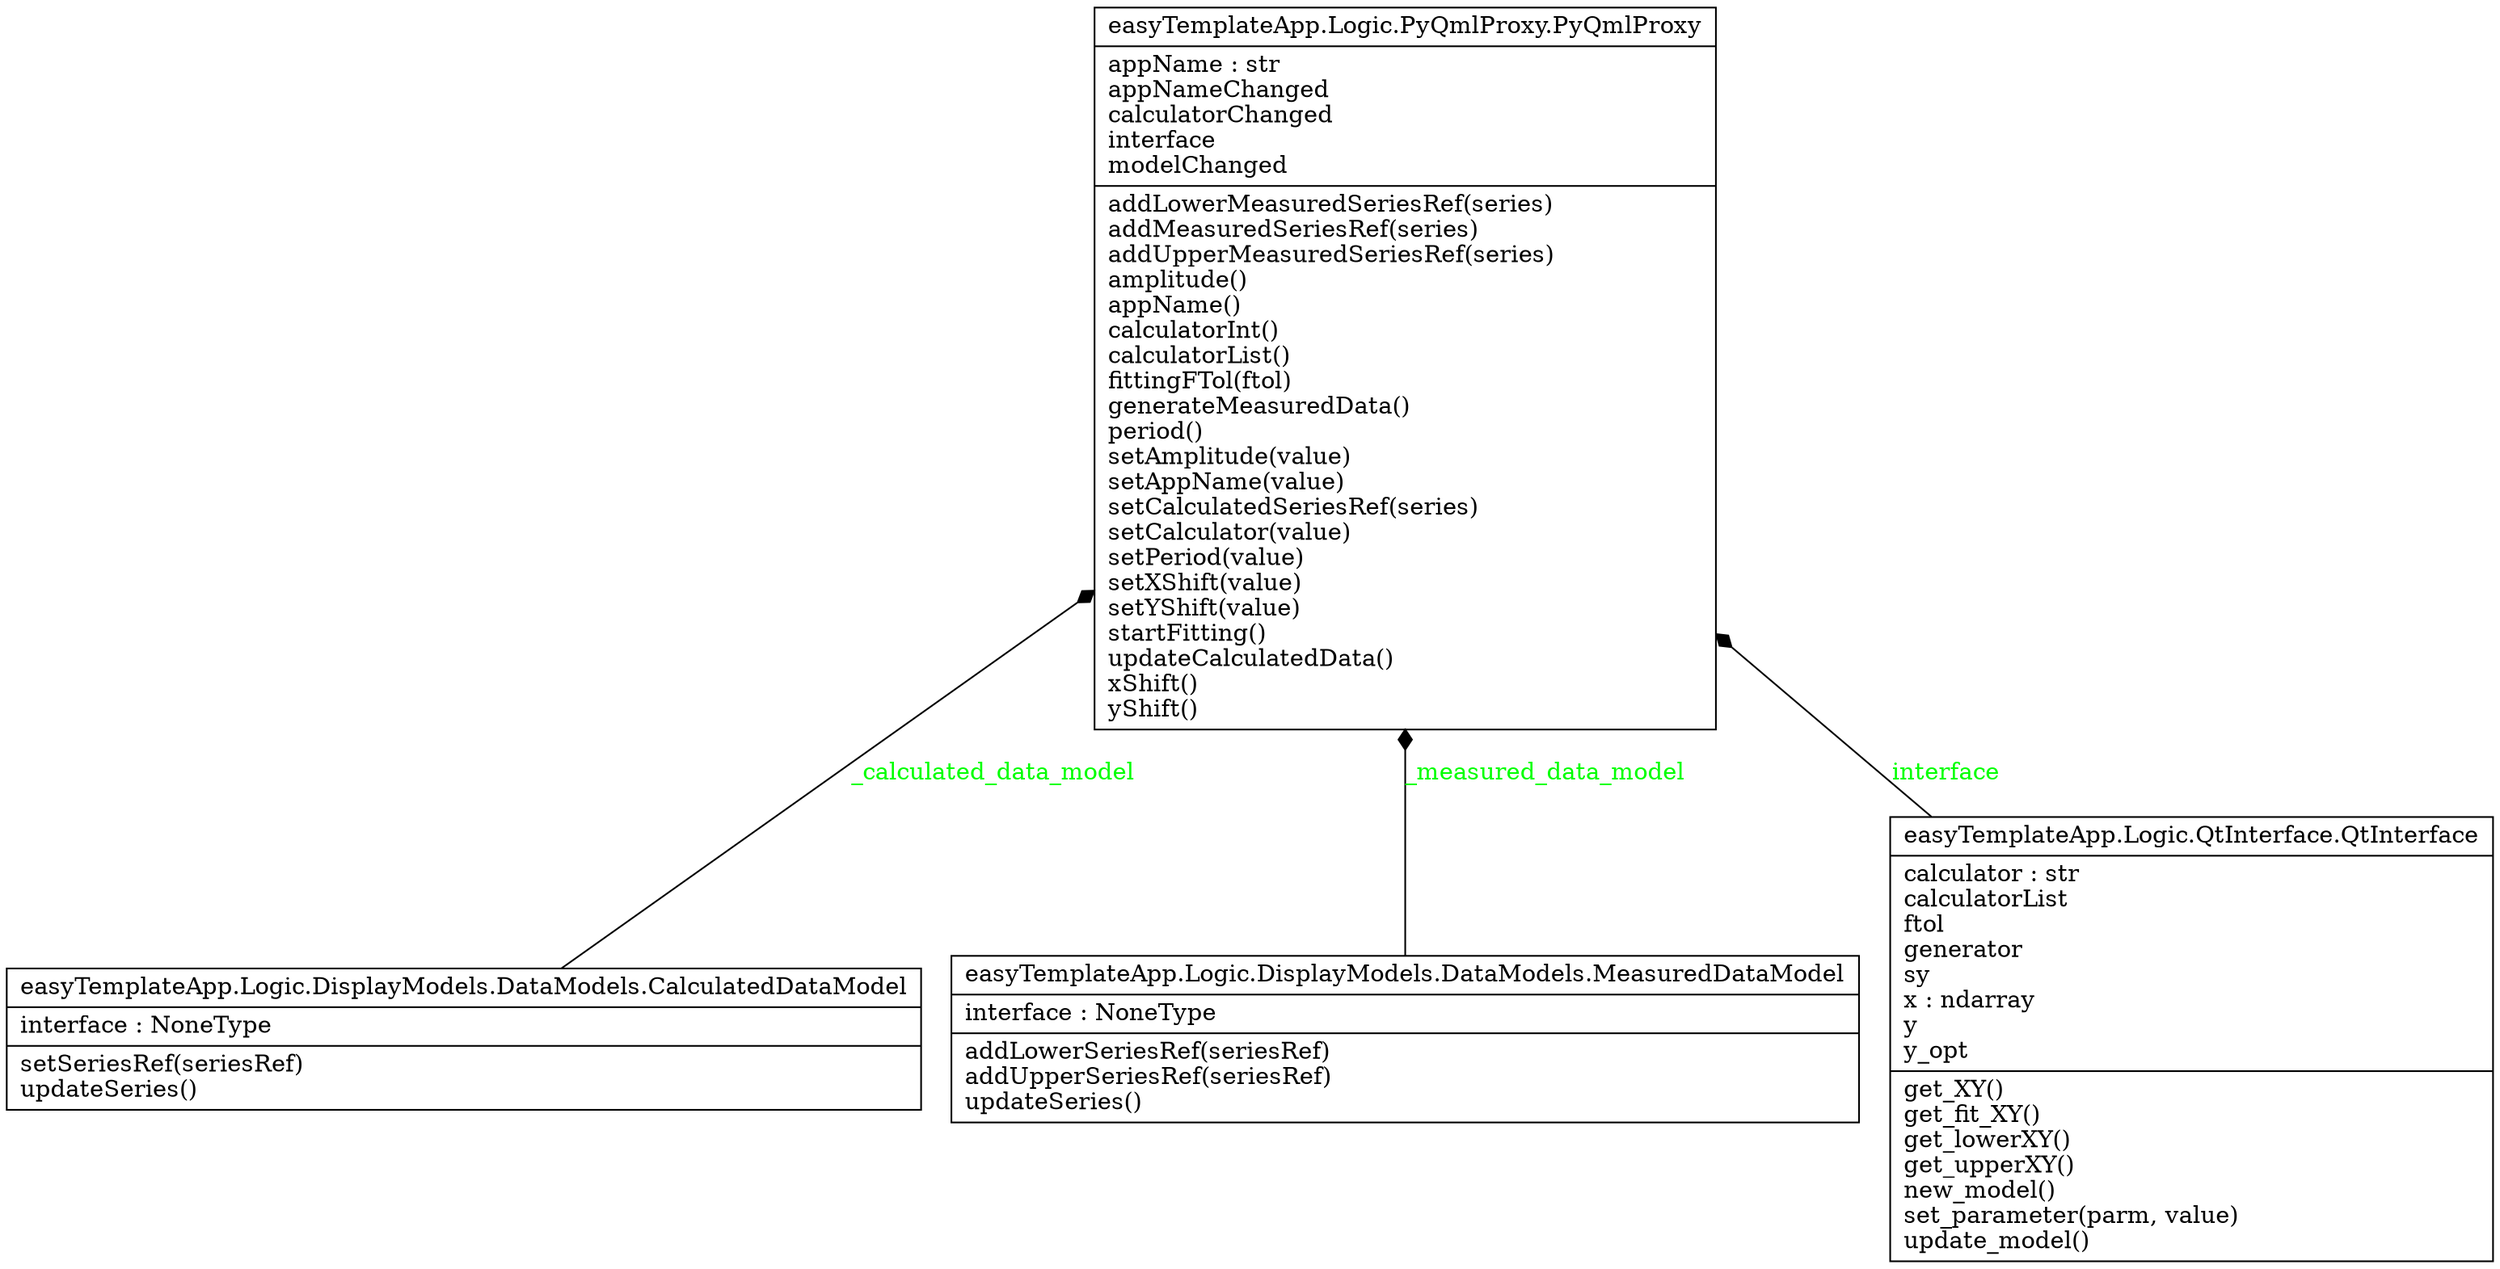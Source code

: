 digraph "classes_easyTemplateApp" {
charset="utf-8"
rankdir=BT
"0" [label="{easyTemplateApp.Logic.DisplayModels.DataModels.CalculatedDataModel|interface : NoneType\l|setSeriesRef(seriesRef)\lupdateSeries()\l}", shape="record"];
"1" [label="{easyTemplateApp.Logic.DisplayModels.DataModels.MeasuredDataModel|interface : NoneType\l|addLowerSeriesRef(seriesRef)\laddUpperSeriesRef(seriesRef)\lupdateSeries()\l}", shape="record"];
"2" [label="{easyTemplateApp.Logic.PyQmlProxy.PyQmlProxy|appName : str\lappNameChanged\lcalculatorChanged\linterface\lmodelChanged\l|addLowerMeasuredSeriesRef(series)\laddMeasuredSeriesRef(series)\laddUpperMeasuredSeriesRef(series)\lamplitude()\lappName()\lcalculatorInt()\lcalculatorList()\lfittingFTol(ftol)\lgenerateMeasuredData()\lperiod()\lsetAmplitude(value)\lsetAppName(value)\lsetCalculatedSeriesRef(series)\lsetCalculator(value)\lsetPeriod(value)\lsetXShift(value)\lsetYShift(value)\lstartFitting()\lupdateCalculatedData()\lxShift()\lyShift()\l}", shape="record"];
"3" [label="{easyTemplateApp.Logic.QtInterface.QtInterface|calculator : str\lcalculatorList\lftol\lgenerator\lsy\lx : ndarray\ly\ly_opt\l|get_XY()\lget_fit_XY()\lget_lowerXY()\lget_upperXY()\lnew_model()\lset_parameter(parm, value)\lupdate_model()\l}", shape="record"];
"0" -> "2" [arrowhead="diamond", arrowtail="none", fontcolor="green", label="_calculated_data_model", style="solid"];
"1" -> "2" [arrowhead="diamond", arrowtail="none", fontcolor="green", label="_measured_data_model", style="solid"];
"3" -> "2" [arrowhead="diamond", arrowtail="none", fontcolor="green", label="interface", style="solid"];
}
